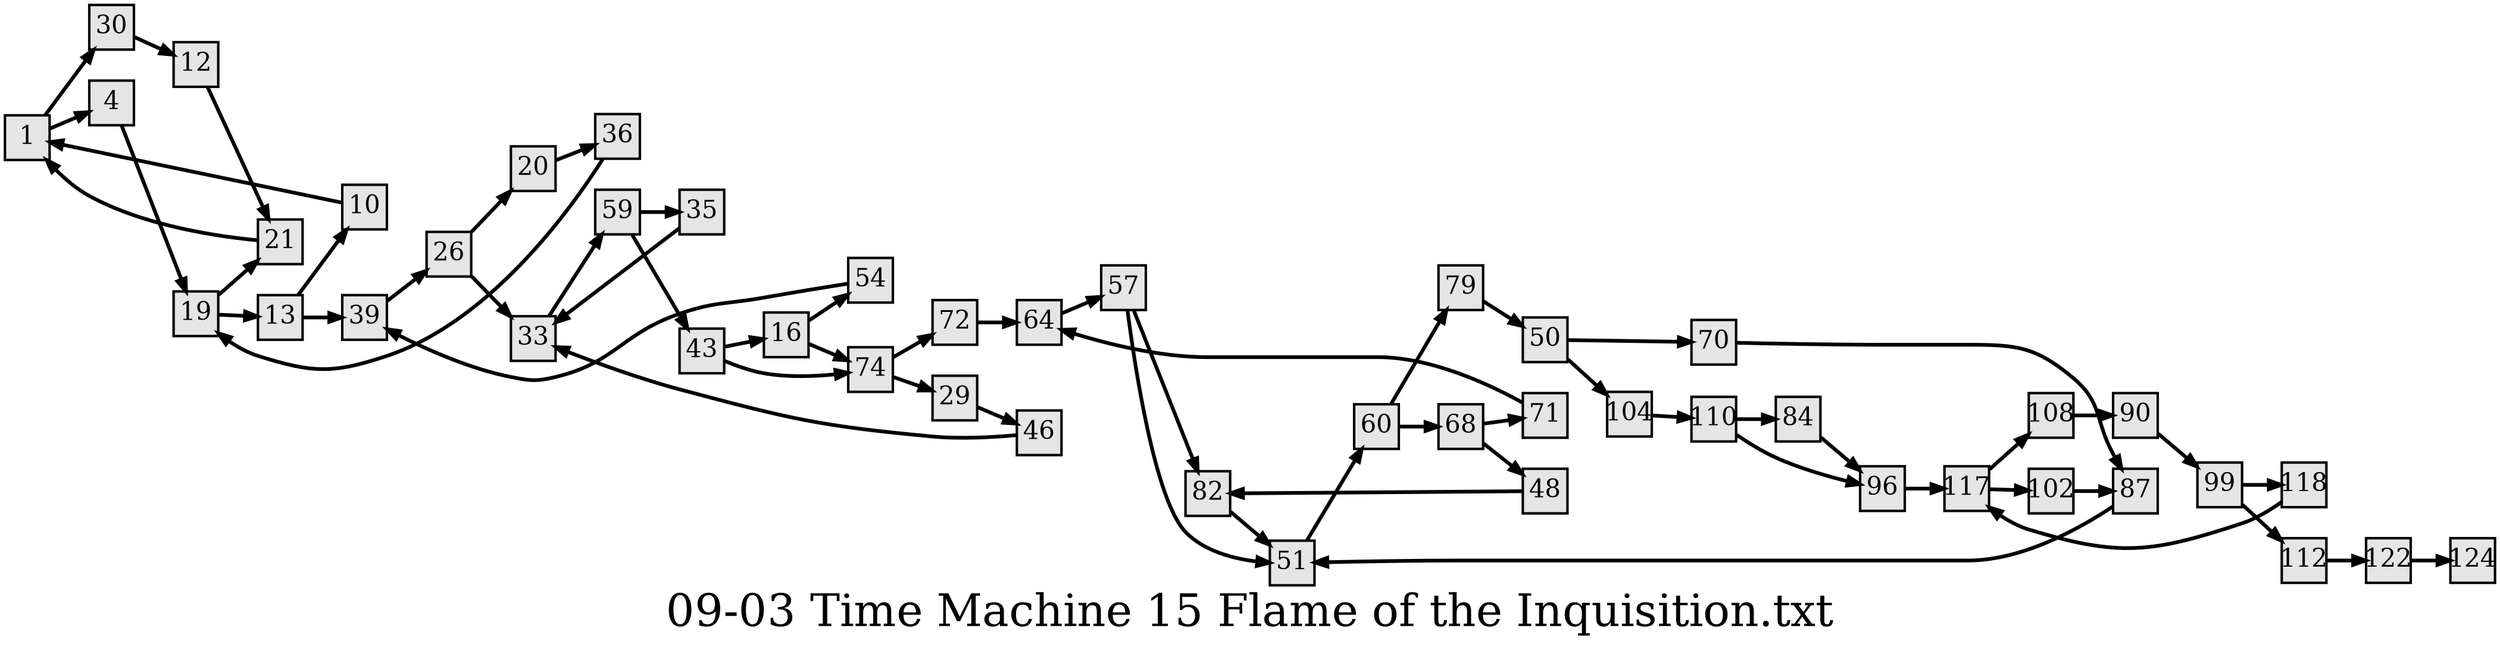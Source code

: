 digraph g{
  graph [ label="09-03 Time Machine 15 Flame of the Inquisition.txt" rankdir=LR, ordering=out, fontsize=36, nodesep="0.35", ranksep="0.45"];
  node  [shape=rect, penwidth=2, fontsize=20, style=filled, fillcolor=grey90, margin="0,0", labelfloat=true, regular=true, fixedsize=true];
  edge  [labelfloat=true, penwidth=3, fontsize=12];

  1 -> 30;
  1 -> 4;
  4 -> 19;
  10 -> 1;
  12 -> 21;
  13 -> 10;
  13 -> 39;
  16 -> 54;
  16 -> 74;
  19 -> 13;
  19 -> 21;
  20 -> 36;
  21 -> 1;
  26 -> 20;
  26 -> 33;
  29 -> 46;
  30 -> 12;
  33 -> 59;
  35 -> 33;
  36 -> 19;
  39 -> 26;
  43 -> 16;
  43 -> 74;
  46 -> 33;
  48 -> 82;
  50 -> 70;
  50 -> 104;
  51 -> 60;
  54 -> 39;
  57 -> 82;
  57 -> 51;
  59 -> 35;
  59 -> 43;
  60 -> 79;
  60 -> 68;
  64 -> 57;
  68 -> 71;
  68 -> 48;
  70 -> 87;
  71 -> 64;
  72 -> 64;
  74 -> 72;
  74 -> 29;
  79 -> 50;
  82 -> 51;
  84 -> 96;
  87 -> 51;
  90 -> 99;
  96 -> 117;
  99 -> 118;
  99 -> 112;
  102 -> 87;
  104 -> 110;
  108 -> 90;
  110 -> 84;
  110 -> 96;
  112 -> 122;
  117 -> 108;
  117 -> 102;
  118 -> 117;
  122 -> 124;
}

